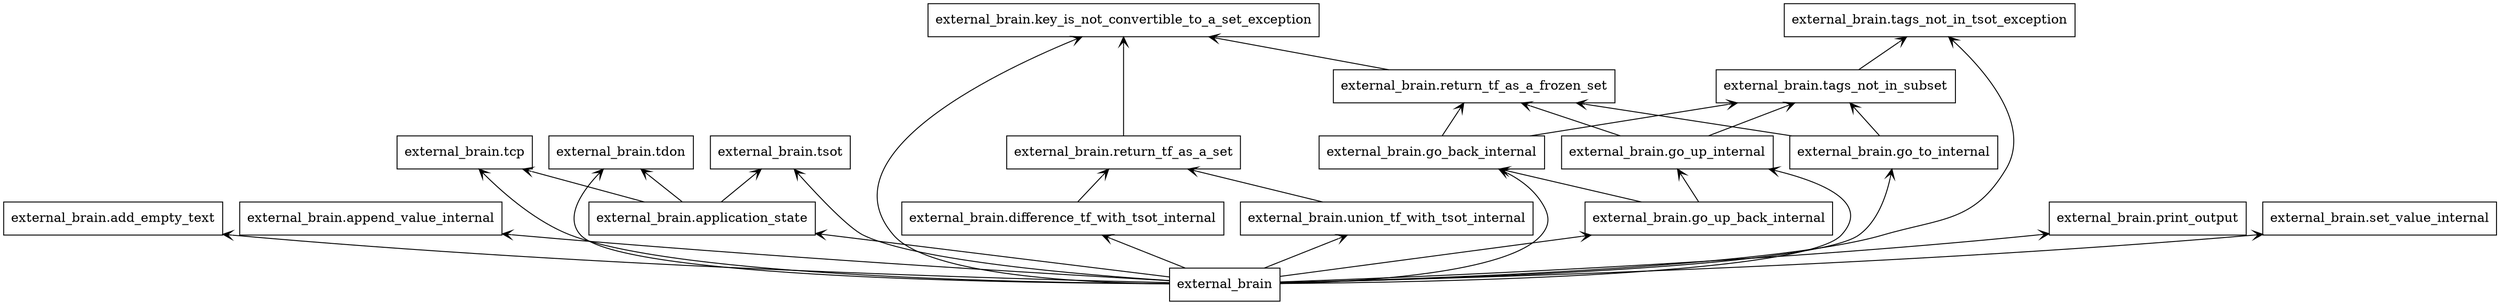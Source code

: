 digraph "packages" {
rankdir=BT
charset="utf-8"
"external_brain" [color="black", label=<external_brain>, shape="box", style="solid"];
"external_brain.add_empty_text" [color="black", label=<external_brain.add_empty_text>, shape="box", style="solid"];
"external_brain.append_value_internal" [color="black", label=<external_brain.append_value_internal>, shape="box", style="solid"];
"external_brain.application_state" [color="black", label=<external_brain.application_state>, shape="box", style="solid"];
"external_brain.difference_tf_with_tsot_internal" [color="black", label=<external_brain.difference_tf_with_tsot_internal>, shape="box", style="solid"];
"external_brain.go_back_internal" [color="black", label=<external_brain.go_back_internal>, shape="box", style="solid"];
"external_brain.go_to_internal" [color="black", label=<external_brain.go_to_internal>, shape="box", style="solid"];
"external_brain.go_up_back_internal" [color="black", label=<external_brain.go_up_back_internal>, shape="box", style="solid"];
"external_brain.go_up_internal" [color="black", label=<external_brain.go_up_internal>, shape="box", style="solid"];
"external_brain.key_is_not_convertible_to_a_set_exception" [color="black", label=<external_brain.key_is_not_convertible_to_a_set_exception>, shape="box", style="solid"];
"external_brain.print_output" [color="black", label=<external_brain.print_output>, shape="box", style="solid"];
"external_brain.return_tf_as_a_frozen_set" [color="black", label=<external_brain.return_tf_as_a_frozen_set>, shape="box", style="solid"];
"external_brain.return_tf_as_a_set" [color="black", label=<external_brain.return_tf_as_a_set>, shape="box", style="solid"];
"external_brain.set_value_internal" [color="black", label=<external_brain.set_value_internal>, shape="box", style="solid"];
"external_brain.tags_not_in_subset" [color="black", label=<external_brain.tags_not_in_subset>, shape="box", style="solid"];
"external_brain.tags_not_in_tsot_exception" [color="black", label=<external_brain.tags_not_in_tsot_exception>, shape="box", style="solid"];
"external_brain.tcp" [color="black", label=<external_brain.tcp>, shape="box", style="solid"];
"external_brain.tdon" [color="black", label=<external_brain.tdon>, shape="box", style="solid"];
"external_brain.tsot" [color="black", label=<external_brain.tsot>, shape="box", style="solid"];
"external_brain.union_tf_with_tsot_internal" [color="black", label=<external_brain.union_tf_with_tsot_internal>, shape="box", style="solid"];
"external_brain" -> "external_brain.add_empty_text" [arrowhead="open", arrowtail="none"];
"external_brain" -> "external_brain.append_value_internal" [arrowhead="open", arrowtail="none"];
"external_brain" -> "external_brain.application_state" [arrowhead="open", arrowtail="none"];
"external_brain" -> "external_brain.difference_tf_with_tsot_internal" [arrowhead="open", arrowtail="none"];
"external_brain" -> "external_brain.go_back_internal" [arrowhead="open", arrowtail="none"];
"external_brain" -> "external_brain.go_to_internal" [arrowhead="open", arrowtail="none"];
"external_brain" -> "external_brain.go_up_back_internal" [arrowhead="open", arrowtail="none"];
"external_brain" -> "external_brain.go_up_internal" [arrowhead="open", arrowtail="none"];
"external_brain" -> "external_brain.key_is_not_convertible_to_a_set_exception" [arrowhead="open", arrowtail="none"];
"external_brain" -> "external_brain.print_output" [arrowhead="open", arrowtail="none"];
"external_brain" -> "external_brain.set_value_internal" [arrowhead="open", arrowtail="none"];
"external_brain" -> "external_brain.tags_not_in_tsot_exception" [arrowhead="open", arrowtail="none"];
"external_brain" -> "external_brain.tcp" [arrowhead="open", arrowtail="none"];
"external_brain" -> "external_brain.tdon" [arrowhead="open", arrowtail="none"];
"external_brain" -> "external_brain.tsot" [arrowhead="open", arrowtail="none"];
"external_brain" -> "external_brain.union_tf_with_tsot_internal" [arrowhead="open", arrowtail="none"];
"external_brain.application_state" -> "external_brain.tcp" [arrowhead="open", arrowtail="none"];
"external_brain.application_state" -> "external_brain.tdon" [arrowhead="open", arrowtail="none"];
"external_brain.application_state" -> "external_brain.tsot" [arrowhead="open", arrowtail="none"];
"external_brain.difference_tf_with_tsot_internal" -> "external_brain.return_tf_as_a_set" [arrowhead="open", arrowtail="none"];
"external_brain.go_back_internal" -> "external_brain.return_tf_as_a_frozen_set" [arrowhead="open", arrowtail="none"];
"external_brain.go_back_internal" -> "external_brain.tags_not_in_subset" [arrowhead="open", arrowtail="none"];
"external_brain.go_to_internal" -> "external_brain.return_tf_as_a_frozen_set" [arrowhead="open", arrowtail="none"];
"external_brain.go_to_internal" -> "external_brain.tags_not_in_subset" [arrowhead="open", arrowtail="none"];
"external_brain.go_up_back_internal" -> "external_brain.go_back_internal" [arrowhead="open", arrowtail="none"];
"external_brain.go_up_back_internal" -> "external_brain.go_up_internal" [arrowhead="open", arrowtail="none"];
"external_brain.go_up_internal" -> "external_brain.return_tf_as_a_frozen_set" [arrowhead="open", arrowtail="none"];
"external_brain.go_up_internal" -> "external_brain.tags_not_in_subset" [arrowhead="open", arrowtail="none"];
"external_brain.return_tf_as_a_frozen_set" -> "external_brain.key_is_not_convertible_to_a_set_exception" [arrowhead="open", arrowtail="none"];
"external_brain.return_tf_as_a_set" -> "external_brain.key_is_not_convertible_to_a_set_exception" [arrowhead="open", arrowtail="none"];
"external_brain.tags_not_in_subset" -> "external_brain.tags_not_in_tsot_exception" [arrowhead="open", arrowtail="none"];
"external_brain.union_tf_with_tsot_internal" -> "external_brain.return_tf_as_a_set" [arrowhead="open", arrowtail="none"];
}
